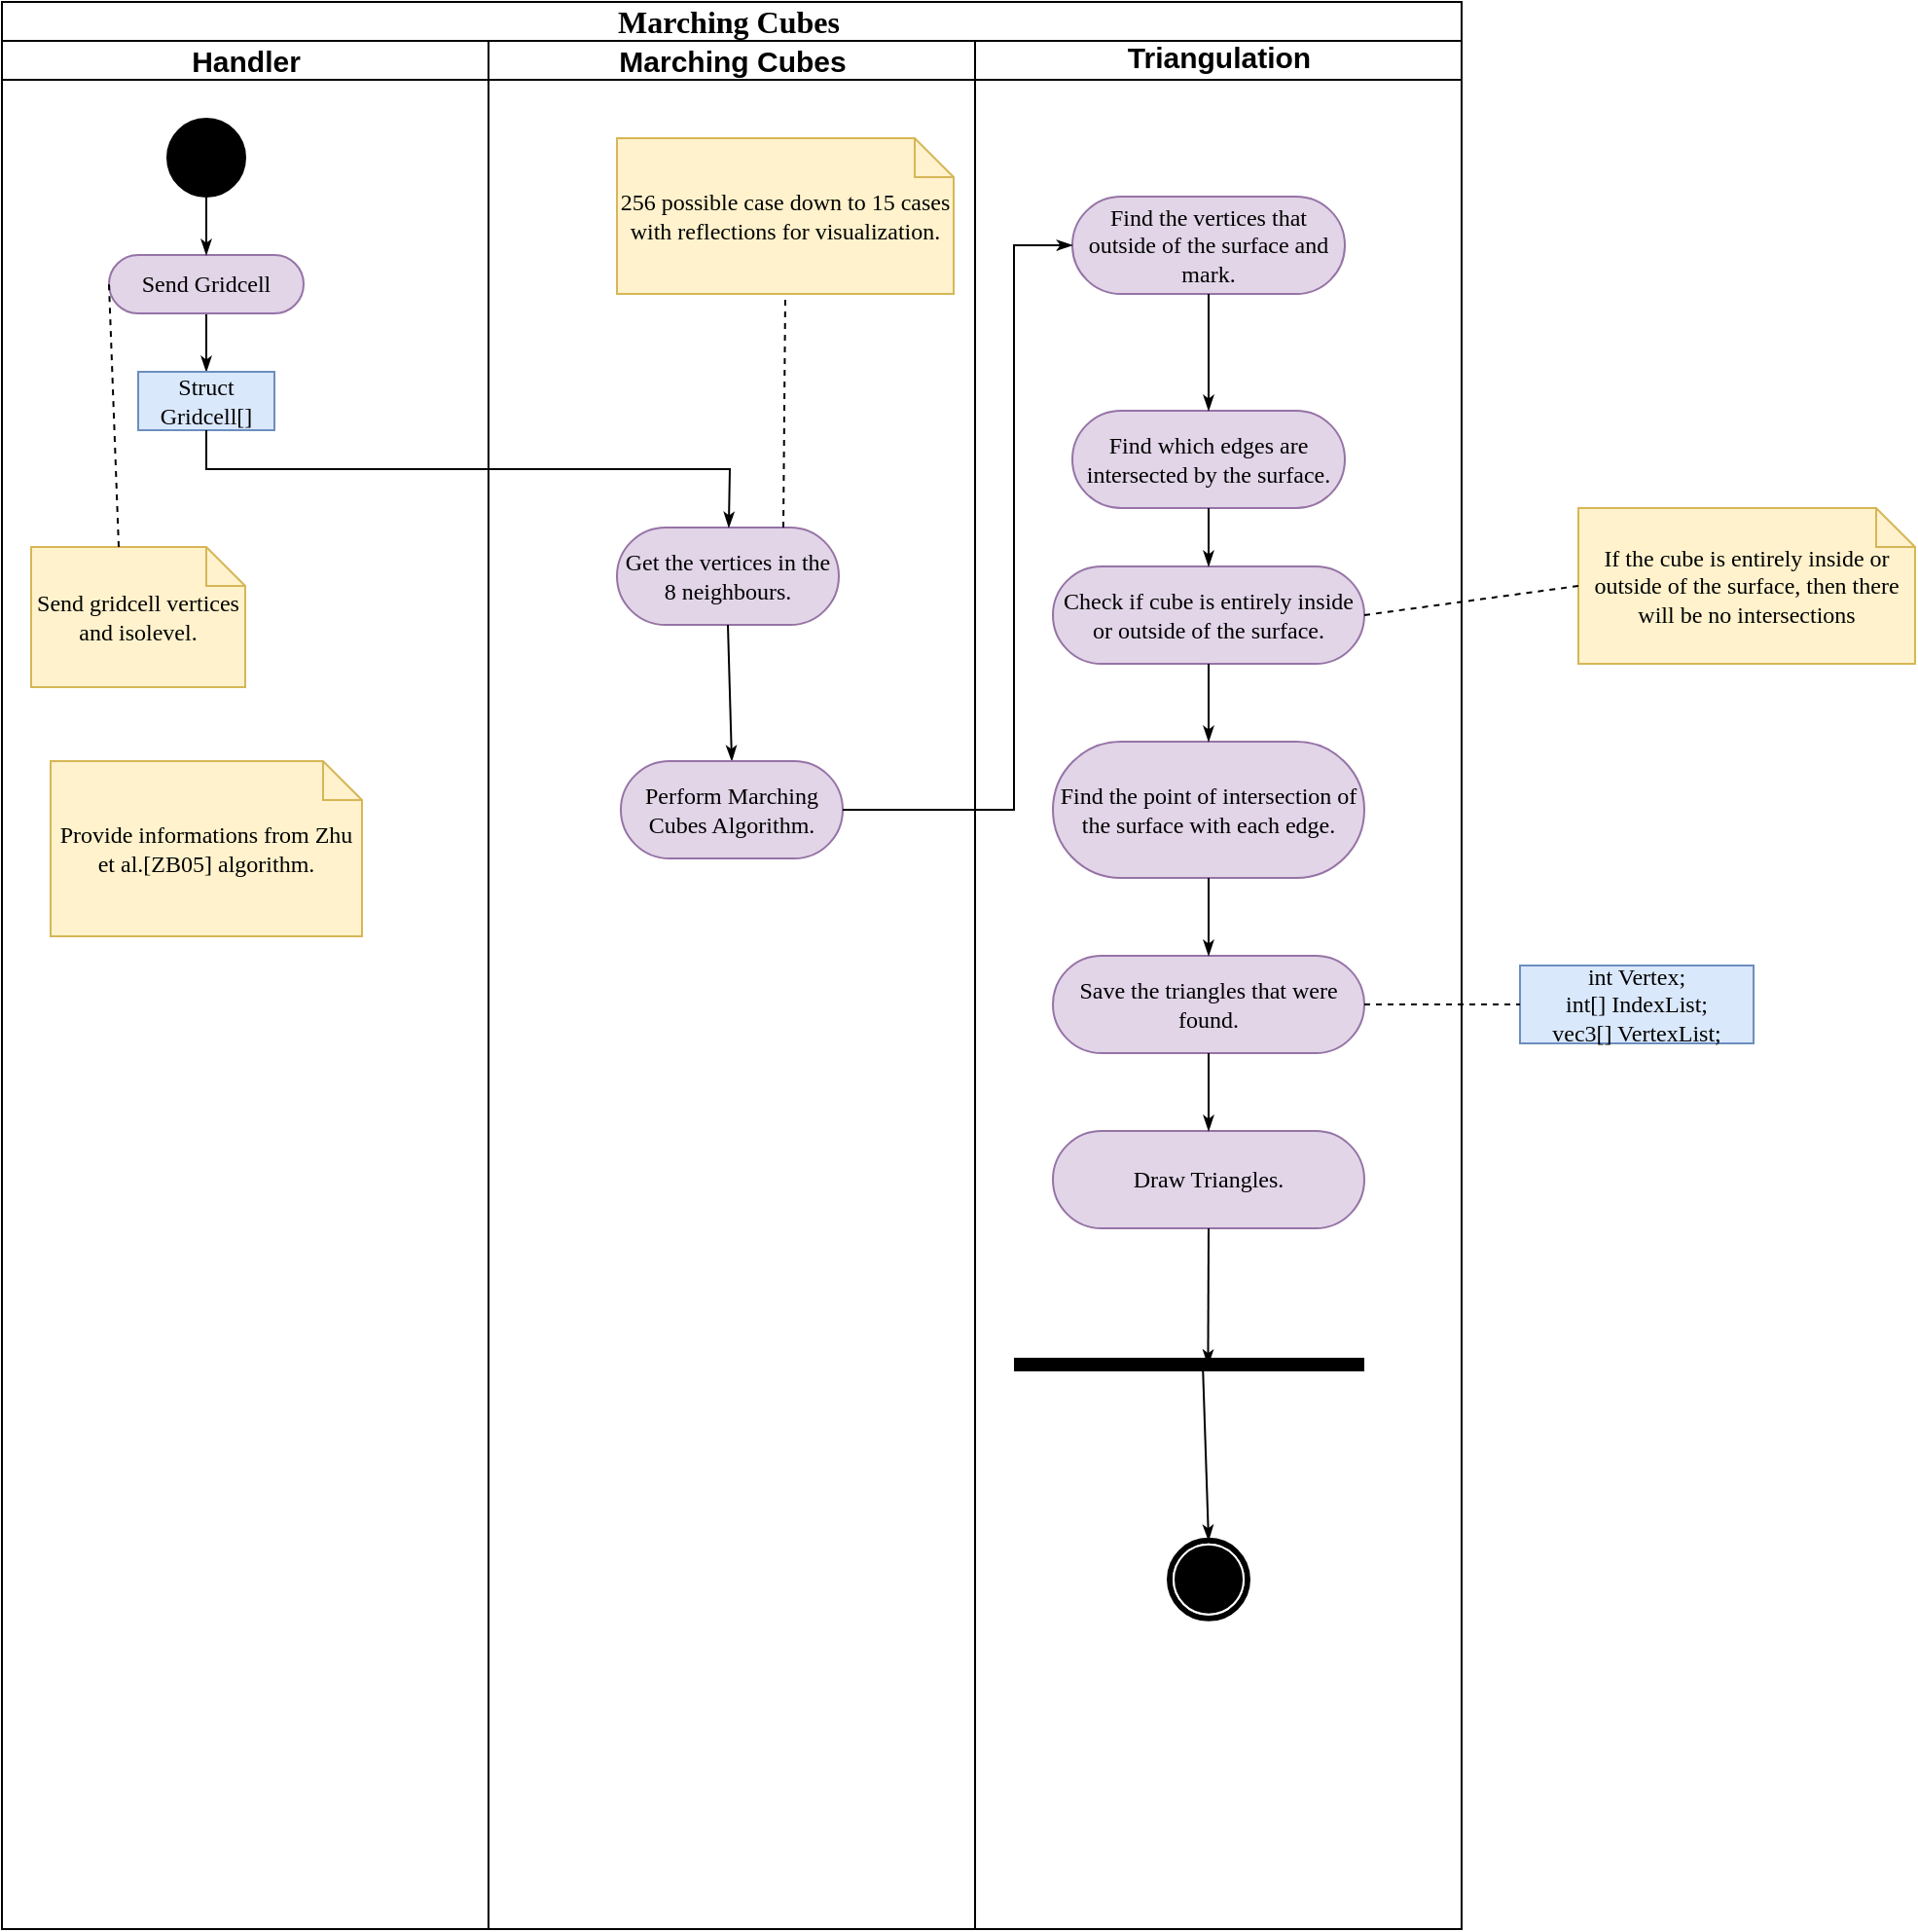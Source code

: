 <mxfile version="12.8.1" type="device"><diagram name="Page-1" id="0783ab3e-0a74-02c8-0abd-f7b4e66b4bec"><mxGraphModel dx="981" dy="492" grid="1" gridSize="10" guides="1" tooltips="1" connect="1" arrows="1" fold="1" page="1" pageScale="1" pageWidth="850" pageHeight="1100" background="#ffffff" math="0" shadow="0"><root><mxCell id="0"/><mxCell id="1" parent="0"/><mxCell id="1c1d494c118603dd-1" value="&lt;font style=&quot;font-size: 16px&quot;&gt;Marching Cubes&amp;nbsp;&lt;/font&gt;" style="swimlane;html=1;childLayout=stackLayout;startSize=20;rounded=0;shadow=0;comic=0;labelBackgroundColor=none;strokeWidth=1;fontFamily=Verdana;fontSize=12;align=center;" parent="1" vertex="1"><mxGeometry x="40" y="20" width="750" height="990" as="geometry"/></mxCell><mxCell id="1c1d494c118603dd-2" value="&lt;font style=&quot;font-size: 15px&quot;&gt;Handler&lt;/font&gt;" style="swimlane;html=1;startSize=20;" parent="1c1d494c118603dd-1" vertex="1"><mxGeometry y="20" width="250" height="970" as="geometry"/></mxCell><mxCell id="1c1d494c118603dd-34" style="edgeStyle=none;rounded=0;html=1;labelBackgroundColor=none;startArrow=none;startFill=0;startSize=5;endArrow=classicThin;endFill=1;endSize=5;jettySize=auto;orthogonalLoop=1;strokeWidth=1;fontFamily=Verdana;fontSize=12;exitX=0.5;exitY=1;exitDx=0;exitDy=0;" parent="1c1d494c118603dd-2" source="60571a20871a0731-8" target="1c1d494c118603dd-10" edge="1"><mxGeometry relative="1" as="geometry"><mxPoint x="148.75" y="250" as="sourcePoint"/></mxGeometry></mxCell><mxCell id="1c1d494c118603dd-10" value="Struct Gridcell[]" style="rounded=0;whiteSpace=wrap;html=1;shadow=0;comic=0;labelBackgroundColor=none;strokeWidth=1;fontFamily=Verdana;fontSize=12;align=center;arcSize=50;fillColor=#dae8fc;strokeColor=#6c8ebf;" parent="1c1d494c118603dd-2" vertex="1"><mxGeometry x="70" y="170" width="70" height="30" as="geometry"/></mxCell><mxCell id="60571a20871a0731-4" value="" style="ellipse;whiteSpace=wrap;html=1;rounded=0;shadow=0;comic=0;labelBackgroundColor=none;strokeWidth=1;fillColor=#000000;fontFamily=Verdana;fontSize=12;align=center;" parent="1c1d494c118603dd-2" vertex="1"><mxGeometry x="85" y="40" width="40" height="40" as="geometry"/></mxCell><mxCell id="60571a20871a0731-8" value="Send Gridcell" style="rounded=1;whiteSpace=wrap;html=1;shadow=0;comic=0;labelBackgroundColor=none;strokeWidth=1;fontFamily=Verdana;fontSize=12;align=center;arcSize=50;fillColor=#e1d5e7;strokeColor=#9673a6;" parent="1c1d494c118603dd-2" vertex="1"><mxGeometry x="55" y="110" width="100" height="30" as="geometry"/></mxCell><mxCell id="1c1d494c118603dd-27" style="edgeStyle=orthogonalEdgeStyle;rounded=0;html=1;labelBackgroundColor=none;startArrow=none;startFill=0;startSize=5;endArrow=classicThin;endFill=1;endSize=5;jettySize=auto;orthogonalLoop=1;strokeWidth=1;fontFamily=Verdana;fontSize=12" parent="1c1d494c118603dd-2" source="60571a20871a0731-4" target="60571a20871a0731-8" edge="1"><mxGeometry relative="1" as="geometry"/></mxCell><mxCell id="1c1d494c118603dd-21" value="Send gridcell vertices and isolevel." style="shape=note;whiteSpace=wrap;html=1;rounded=0;shadow=0;comic=0;labelBackgroundColor=none;strokeWidth=1;fontFamily=Verdana;fontSize=12;align=center;size=20;fillColor=#fff2cc;strokeColor=#d6b656;" parent="1c1d494c118603dd-2" vertex="1"><mxGeometry x="15" y="260" width="110" height="72" as="geometry"/></mxCell><mxCell id="v5lr7bBvockY5O7Us8n9-3" value="Provide informations from Zhu et al.[ZB05] algorithm." style="shape=note;whiteSpace=wrap;html=1;rounded=0;shadow=0;comic=0;labelBackgroundColor=none;strokeWidth=1;fontFamily=Verdana;fontSize=12;align=center;size=20;fillColor=#fff2cc;strokeColor=#d6b656;" parent="1c1d494c118603dd-2" vertex="1"><mxGeometry x="25" y="370" width="160" height="90" as="geometry"/></mxCell><mxCell id="FSS5P7uBZxBDkMRp00eT-8" value="" style="endArrow=none;dashed=1;html=1;strokeWidth=1;fontSize=12;entryX=0;entryY=0.5;entryDx=0;entryDy=0;exitX=0;exitY=0;exitDx=45;exitDy=0;exitPerimeter=0;fontStyle=1" edge="1" parent="1c1d494c118603dd-2" source="1c1d494c118603dd-21" target="60571a20871a0731-8"><mxGeometry width="50" height="50" relative="1" as="geometry"><mxPoint x="40" y="240" as="sourcePoint"/><mxPoint x="90" y="190" as="targetPoint"/></mxGeometry></mxCell><mxCell id="1c1d494c118603dd-3" value="&lt;font style=&quot;font-size: 15px&quot;&gt;Marching Cubes&lt;/font&gt;" style="swimlane;html=1;startSize=20;" parent="1c1d494c118603dd-1" vertex="1"><mxGeometry x="250" y="20" width="250" height="970" as="geometry"/></mxCell><mxCell id="1c1d494c118603dd-7" value="Get the vertices in the 8 neighbours." style="rounded=1;whiteSpace=wrap;html=1;shadow=0;comic=0;labelBackgroundColor=none;strokeWidth=1;fontFamily=Verdana;fontSize=12;align=center;arcSize=50;fillColor=#e1d5e7;strokeColor=#9673a6;" parent="1c1d494c118603dd-3" vertex="1"><mxGeometry x="66" y="250" width="114" height="50" as="geometry"/></mxCell><mxCell id="Eoc1qnh-sB_IrAHV5-r7-13" style="edgeStyle=none;rounded=0;html=1;labelBackgroundColor=none;startArrow=none;startFill=0;startSize=5;endArrow=classicThin;endFill=1;endSize=5;jettySize=auto;orthogonalLoop=1;strokeWidth=1;fontFamily=Verdana;fontSize=12;exitX=0.5;exitY=1;exitDx=0;exitDy=0;entryX=0.5;entryY=0;entryDx=0;entryDy=0;" parent="1c1d494c118603dd-3" source="1c1d494c118603dd-7" target="FSS5P7uBZxBDkMRp00eT-19" edge="1"><mxGeometry relative="1" as="geometry"><mxPoint x="-100" y="198.241" as="sourcePoint"/><mxPoint x="124" y="350" as="targetPoint"/></mxGeometry></mxCell><mxCell id="v5lr7bBvockY5O7Us8n9-2" value="" style="endArrow=none;dashed=1;html=1;entryX=0.5;entryY=1;entryDx=0;entryDy=0;entryPerimeter=0;exitX=0.75;exitY=0;exitDx=0;exitDy=0;" parent="1c1d494c118603dd-3" source="1c1d494c118603dd-7" target="v5lr7bBvockY5O7Us8n9-1" edge="1"><mxGeometry width="50" height="50" relative="1" as="geometry"><mxPoint x="173" y="190" as="sourcePoint"/><mxPoint x="223" y="140" as="targetPoint"/></mxGeometry></mxCell><mxCell id="v5lr7bBvockY5O7Us8n9-1" value="256 possible case down to 15 cases with reflections for visualization." style="shape=note;whiteSpace=wrap;html=1;rounded=0;shadow=0;comic=0;labelBackgroundColor=none;strokeWidth=1;fontFamily=Verdana;fontSize=12;align=center;size=20;fillColor=#fff2cc;strokeColor=#d6b656;" parent="1c1d494c118603dd-3" vertex="1"><mxGeometry x="66" y="50" width="173" height="80" as="geometry"/></mxCell><mxCell id="FSS5P7uBZxBDkMRp00eT-19" value="Perform Marching Cubes Algorithm." style="rounded=1;whiteSpace=wrap;html=1;shadow=0;comic=0;labelBackgroundColor=none;strokeWidth=1;fontFamily=Verdana;fontSize=12;align=center;arcSize=50;fillColor=#e1d5e7;strokeColor=#9673a6;" vertex="1" parent="1c1d494c118603dd-3"><mxGeometry x="68" y="370" width="114" height="50" as="geometry"/></mxCell><mxCell id="1c1d494c118603dd-4" value="&lt;pre style=&quot;line-height: 15.6px ; font-family: &amp;#34;courier&amp;#34; , monospace ; font-weight: 400&quot;&gt;&lt;span style=&quot;font-family: &amp;#34;helvetica&amp;#34; ; font-weight: 700 ; white-space: nowrap ; background-color: rgb(255 , 255 , 255)&quot;&gt;&lt;font style=&quot;font-size: 15px&quot;&gt;Triangulation&lt;/font&gt;&lt;/span&gt;&lt;font size=&quot;2&quot; style=&quot;background-color: rgb(255 , 255 , 255)&quot;&gt;&lt;br&gt;&lt;/font&gt;&lt;/pre&gt;" style="swimlane;html=1;startSize=20;" parent="1c1d494c118603dd-1" vertex="1"><mxGeometry x="500" y="20" width="250" height="970" as="geometry"/></mxCell><mxCell id="FSS5P7uBZxBDkMRp00eT-2" value="Find the vertices that outside of the surface and mark." style="rounded=1;whiteSpace=wrap;html=1;shadow=0;comic=0;labelBackgroundColor=none;strokeWidth=1;fontFamily=Verdana;fontSize=12;align=center;arcSize=50;fillColor=#e1d5e7;strokeColor=#9673a6;" vertex="1" parent="1c1d494c118603dd-4"><mxGeometry x="50" y="80" width="140" height="50" as="geometry"/></mxCell><mxCell id="FSS5P7uBZxBDkMRp00eT-3" value="Find which edges are intersected by the surface." style="rounded=1;whiteSpace=wrap;html=1;shadow=0;comic=0;labelBackgroundColor=none;strokeWidth=1;fontFamily=Verdana;fontSize=12;align=center;arcSize=50;fillColor=#e1d5e7;strokeColor=#9673a6;" vertex="1" parent="1c1d494c118603dd-4"><mxGeometry x="50" y="190" width="140" height="50" as="geometry"/></mxCell><mxCell id="FSS5P7uBZxBDkMRp00eT-5" style="edgeStyle=none;rounded=0;html=1;labelBackgroundColor=none;startArrow=none;startFill=0;startSize=5;endArrow=classicThin;endFill=1;endSize=5;jettySize=auto;orthogonalLoop=1;strokeWidth=1;fontFamily=Verdana;fontSize=12;exitX=0.5;exitY=1;exitDx=0;exitDy=0;entryX=0.5;entryY=0;entryDx=0;entryDy=0;" edge="1" parent="1c1d494c118603dd-4" source="FSS5P7uBZxBDkMRp00eT-2" target="FSS5P7uBZxBDkMRp00eT-3"><mxGeometry relative="1" as="geometry"><mxPoint x="-375" y="110" as="sourcePoint"/><mxPoint x="-375" y="140" as="targetPoint"/></mxGeometry></mxCell><mxCell id="FSS5P7uBZxBDkMRp00eT-6" value="Check if cube is entirely inside or outside of the surface." style="rounded=1;whiteSpace=wrap;html=1;shadow=0;comic=0;labelBackgroundColor=none;strokeWidth=1;fontFamily=Verdana;fontSize=12;align=center;arcSize=50;fillColor=#e1d5e7;strokeColor=#9673a6;" vertex="1" parent="1c1d494c118603dd-4"><mxGeometry x="40" y="270" width="160" height="50" as="geometry"/></mxCell><mxCell id="FSS5P7uBZxBDkMRp00eT-10" value="Find the point of intersection of the surface with each edge." style="rounded=1;whiteSpace=wrap;html=1;shadow=0;comic=0;labelBackgroundColor=none;strokeWidth=1;fontFamily=Verdana;fontSize=12;align=center;arcSize=50;fillColor=#e1d5e7;strokeColor=#9673a6;" vertex="1" parent="1c1d494c118603dd-4"><mxGeometry x="40" y="360" width="160" height="70" as="geometry"/></mxCell><mxCell id="FSS5P7uBZxBDkMRp00eT-11" style="edgeStyle=none;rounded=0;html=1;labelBackgroundColor=none;startArrow=none;startFill=0;startSize=5;endArrow=classicThin;endFill=1;endSize=5;jettySize=auto;orthogonalLoop=1;strokeWidth=1;fontFamily=Verdana;fontSize=12;entryX=0.5;entryY=0;entryDx=0;entryDy=0;exitX=0.5;exitY=1;exitDx=0;exitDy=0;" edge="1" parent="1c1d494c118603dd-4" source="FSS5P7uBZxBDkMRp00eT-3" target="FSS5P7uBZxBDkMRp00eT-6"><mxGeometry relative="1" as="geometry"><mxPoint x="-116.5" y="300" as="sourcePoint"/><mxPoint x="-116.5" y="330" as="targetPoint"/></mxGeometry></mxCell><mxCell id="FSS5P7uBZxBDkMRp00eT-12" style="edgeStyle=none;rounded=0;html=1;labelBackgroundColor=none;startArrow=none;startFill=0;startSize=5;endArrow=classicThin;endFill=1;endSize=5;jettySize=auto;orthogonalLoop=1;strokeWidth=1;fontFamily=Verdana;fontSize=12;entryX=0.5;entryY=0;entryDx=0;entryDy=0;exitX=0.5;exitY=1;exitDx=0;exitDy=0;" edge="1" parent="1c1d494c118603dd-4" source="FSS5P7uBZxBDkMRp00eT-6" target="FSS5P7uBZxBDkMRp00eT-10"><mxGeometry relative="1" as="geometry"><mxPoint x="-116.5" y="300" as="sourcePoint"/><mxPoint x="-116.5" y="330" as="targetPoint"/></mxGeometry></mxCell><mxCell id="FSS5P7uBZxBDkMRp00eT-13" value="Save the triangles that were found." style="rounded=1;whiteSpace=wrap;html=1;shadow=0;comic=0;labelBackgroundColor=none;strokeWidth=1;fontFamily=Verdana;fontSize=12;align=center;arcSize=50;fillColor=#e1d5e7;strokeColor=#9673a6;" vertex="1" parent="1c1d494c118603dd-4"><mxGeometry x="40" y="470" width="160" height="50" as="geometry"/></mxCell><mxCell id="FSS5P7uBZxBDkMRp00eT-14" style="edgeStyle=none;rounded=0;html=1;labelBackgroundColor=none;startArrow=none;startFill=0;startSize=5;endArrow=classicThin;endFill=1;endSize=5;jettySize=auto;orthogonalLoop=1;strokeWidth=1;fontFamily=Verdana;fontSize=12;entryX=0.5;entryY=0;entryDx=0;entryDy=0;exitX=0.5;exitY=1;exitDx=0;exitDy=0;" edge="1" parent="1c1d494c118603dd-4" source="FSS5P7uBZxBDkMRp00eT-10" target="FSS5P7uBZxBDkMRp00eT-13"><mxGeometry relative="1" as="geometry"><mxPoint x="130" y="330" as="sourcePoint"/><mxPoint x="130" y="370" as="targetPoint"/></mxGeometry></mxCell><mxCell id="FSS5P7uBZxBDkMRp00eT-17" value="Draw Triangles." style="rounded=1;whiteSpace=wrap;html=1;shadow=0;comic=0;labelBackgroundColor=none;strokeWidth=1;fontFamily=Verdana;fontSize=12;align=center;arcSize=50;fillColor=#e1d5e7;strokeColor=#9673a6;" vertex="1" parent="1c1d494c118603dd-4"><mxGeometry x="40" y="560" width="160" height="50" as="geometry"/></mxCell><mxCell id="FSS5P7uBZxBDkMRp00eT-18" style="edgeStyle=none;rounded=0;html=1;labelBackgroundColor=none;startArrow=none;startFill=0;startSize=5;endArrow=classicThin;endFill=1;endSize=5;jettySize=auto;orthogonalLoop=1;strokeWidth=1;fontFamily=Verdana;fontSize=12;entryX=0.5;entryY=0;entryDx=0;entryDy=0;exitX=0.5;exitY=1;exitDx=0;exitDy=0;" edge="1" parent="1c1d494c118603dd-4" source="FSS5P7uBZxBDkMRp00eT-13" target="FSS5P7uBZxBDkMRp00eT-17"><mxGeometry relative="1" as="geometry"><mxPoint x="-122.5" y="440" as="sourcePoint"/><mxPoint x="-122.5" y="496.97" as="targetPoint"/></mxGeometry></mxCell><mxCell id="60571a20871a0731-5" value="" style="shape=mxgraph.bpmn.shape;html=1;verticalLabelPosition=bottom;labelBackgroundColor=#ffffff;verticalAlign=top;perimeter=ellipsePerimeter;outline=end;symbol=terminate;rounded=0;shadow=0;comic=0;strokeWidth=1;fontFamily=Verdana;fontSize=12;align=center;" parent="1c1d494c118603dd-4" vertex="1"><mxGeometry x="100" y="770.42" width="40" height="40" as="geometry"/></mxCell><mxCell id="1c1d494c118603dd-45" style="edgeStyle=none;rounded=0;html=1;labelBackgroundColor=none;startArrow=none;startFill=0;startSize=5;endArrow=classicThin;endFill=1;endSize=5;jettySize=auto;orthogonalLoop=1;strokeWidth=1;fontFamily=Verdana;fontSize=12;exitX=0.539;exitY=0.521;exitDx=0;exitDy=0;exitPerimeter=0;entryX=0.5;entryY=0;entryDx=0;entryDy=0;" parent="1c1d494c118603dd-4" source="Eoc1qnh-sB_IrAHV5-r7-21" target="60571a20871a0731-5" edge="1"><mxGeometry relative="1" as="geometry"><mxPoint x="119.08" y="690.0" as="sourcePoint"/><mxPoint x="123" y="730.42" as="targetPoint"/></mxGeometry></mxCell><mxCell id="Eoc1qnh-sB_IrAHV5-r7-21" value="" style="line;strokeWidth=7;fillColor=none;align=left;verticalAlign=middle;spacingTop=-1;spacingLeft=3;spacingRight=3;rotatable=0;labelPosition=right;points=[];portConstraint=eastwest;" parent="1c1d494c118603dd-4" vertex="1"><mxGeometry x="20" y="670" width="180" height="20" as="geometry"/></mxCell><mxCell id="FSS5P7uBZxBDkMRp00eT-21" style="edgeStyle=none;rounded=0;html=1;labelBackgroundColor=none;startArrow=none;startFill=0;startSize=5;endArrow=classicThin;endFill=1;endSize=5;jettySize=auto;orthogonalLoop=1;strokeWidth=1;fontFamily=Verdana;fontSize=12;entryX=0.554;entryY=0.521;entryDx=0;entryDy=0;exitX=0.5;exitY=1;exitDx=0;exitDy=0;entryPerimeter=0;" edge="1" parent="1c1d494c118603dd-4" source="FSS5P7uBZxBDkMRp00eT-17" target="Eoc1qnh-sB_IrAHV5-r7-21"><mxGeometry relative="1" as="geometry"><mxPoint x="130" y="530" as="sourcePoint"/><mxPoint x="130" y="570" as="targetPoint"/></mxGeometry></mxCell><mxCell id="1c1d494c118603dd-35" style="edgeStyle=none;rounded=0;html=1;labelBackgroundColor=none;startArrow=none;startFill=0;startSize=5;endArrow=classicThin;endFill=1;endSize=5;jettySize=auto;orthogonalLoop=1;strokeWidth=1;fontFamily=Verdana;fontSize=12" parent="1c1d494c118603dd-1" source="1c1d494c118603dd-10" target="1c1d494c118603dd-7" edge="1"><mxGeometry relative="1" as="geometry"><Array as="points"><mxPoint x="105" y="240"/><mxPoint x="374" y="240"/></Array></mxGeometry></mxCell><mxCell id="FSS5P7uBZxBDkMRp00eT-20" style="edgeStyle=none;rounded=0;html=1;labelBackgroundColor=none;startArrow=none;startFill=0;startSize=5;endArrow=classicThin;endFill=1;endSize=5;jettySize=auto;orthogonalLoop=1;strokeWidth=1;fontFamily=Verdana;fontSize=12;exitX=1;exitY=0.5;exitDx=0;exitDy=0;entryX=0;entryY=0.5;entryDx=0;entryDy=0;" edge="1" parent="1c1d494c118603dd-1" source="FSS5P7uBZxBDkMRp00eT-19" target="FSS5P7uBZxBDkMRp00eT-2"><mxGeometry relative="1" as="geometry"><mxPoint x="383" y="330" as="sourcePoint"/><mxPoint x="385" y="400" as="targetPoint"/><Array as="points"><mxPoint x="520" y="415"/><mxPoint x="520" y="125"/></Array></mxGeometry></mxCell><mxCell id="FSS5P7uBZxBDkMRp00eT-7" value="If the cube is entirely inside or outside of the surface, then there will be no intersections" style="shape=note;whiteSpace=wrap;html=1;rounded=0;shadow=0;comic=0;labelBackgroundColor=none;strokeWidth=1;fontFamily=Verdana;fontSize=12;align=center;size=20;fillColor=#fff2cc;strokeColor=#d6b656;" vertex="1" parent="1"><mxGeometry x="850" y="280" width="173" height="80" as="geometry"/></mxCell><mxCell id="FSS5P7uBZxBDkMRp00eT-9" value="" style="endArrow=none;dashed=1;html=1;strokeWidth=1;fontSize=12;entryX=1;entryY=0.5;entryDx=0;entryDy=0;exitX=0;exitY=0.5;exitDx=0;exitDy=0;exitPerimeter=0;" edge="1" parent="1" source="FSS5P7uBZxBDkMRp00eT-7" target="FSS5P7uBZxBDkMRp00eT-6"><mxGeometry width="50" height="50" relative="1" as="geometry"><mxPoint x="120" y="310" as="sourcePoint"/><mxPoint x="105" y="175" as="targetPoint"/></mxGeometry></mxCell><mxCell id="FSS5P7uBZxBDkMRp00eT-15" value="int Vertex;&lt;br&gt;int[] IndexList;&lt;br&gt;vec3[] VertexList;" style="rounded=0;whiteSpace=wrap;html=1;shadow=0;comic=0;labelBackgroundColor=none;strokeWidth=1;fontFamily=Verdana;fontSize=12;align=center;arcSize=50;fillColor=#dae8fc;strokeColor=#6c8ebf;" vertex="1" parent="1"><mxGeometry x="820" y="515" width="120" height="40" as="geometry"/></mxCell><mxCell id="FSS5P7uBZxBDkMRp00eT-16" value="" style="endArrow=none;dashed=1;html=1;strokeWidth=1;fontSize=12;entryX=0;entryY=0.5;entryDx=0;entryDy=0;exitX=1;exitY=0.5;exitDx=0;exitDy=0;fontStyle=1" edge="1" parent="1" source="FSS5P7uBZxBDkMRp00eT-13" target="FSS5P7uBZxBDkMRp00eT-15"><mxGeometry width="50" height="50" relative="1" as="geometry"><mxPoint x="120" y="310" as="sourcePoint"/><mxPoint x="105" y="175" as="targetPoint"/></mxGeometry></mxCell></root></mxGraphModel></diagram></mxfile>